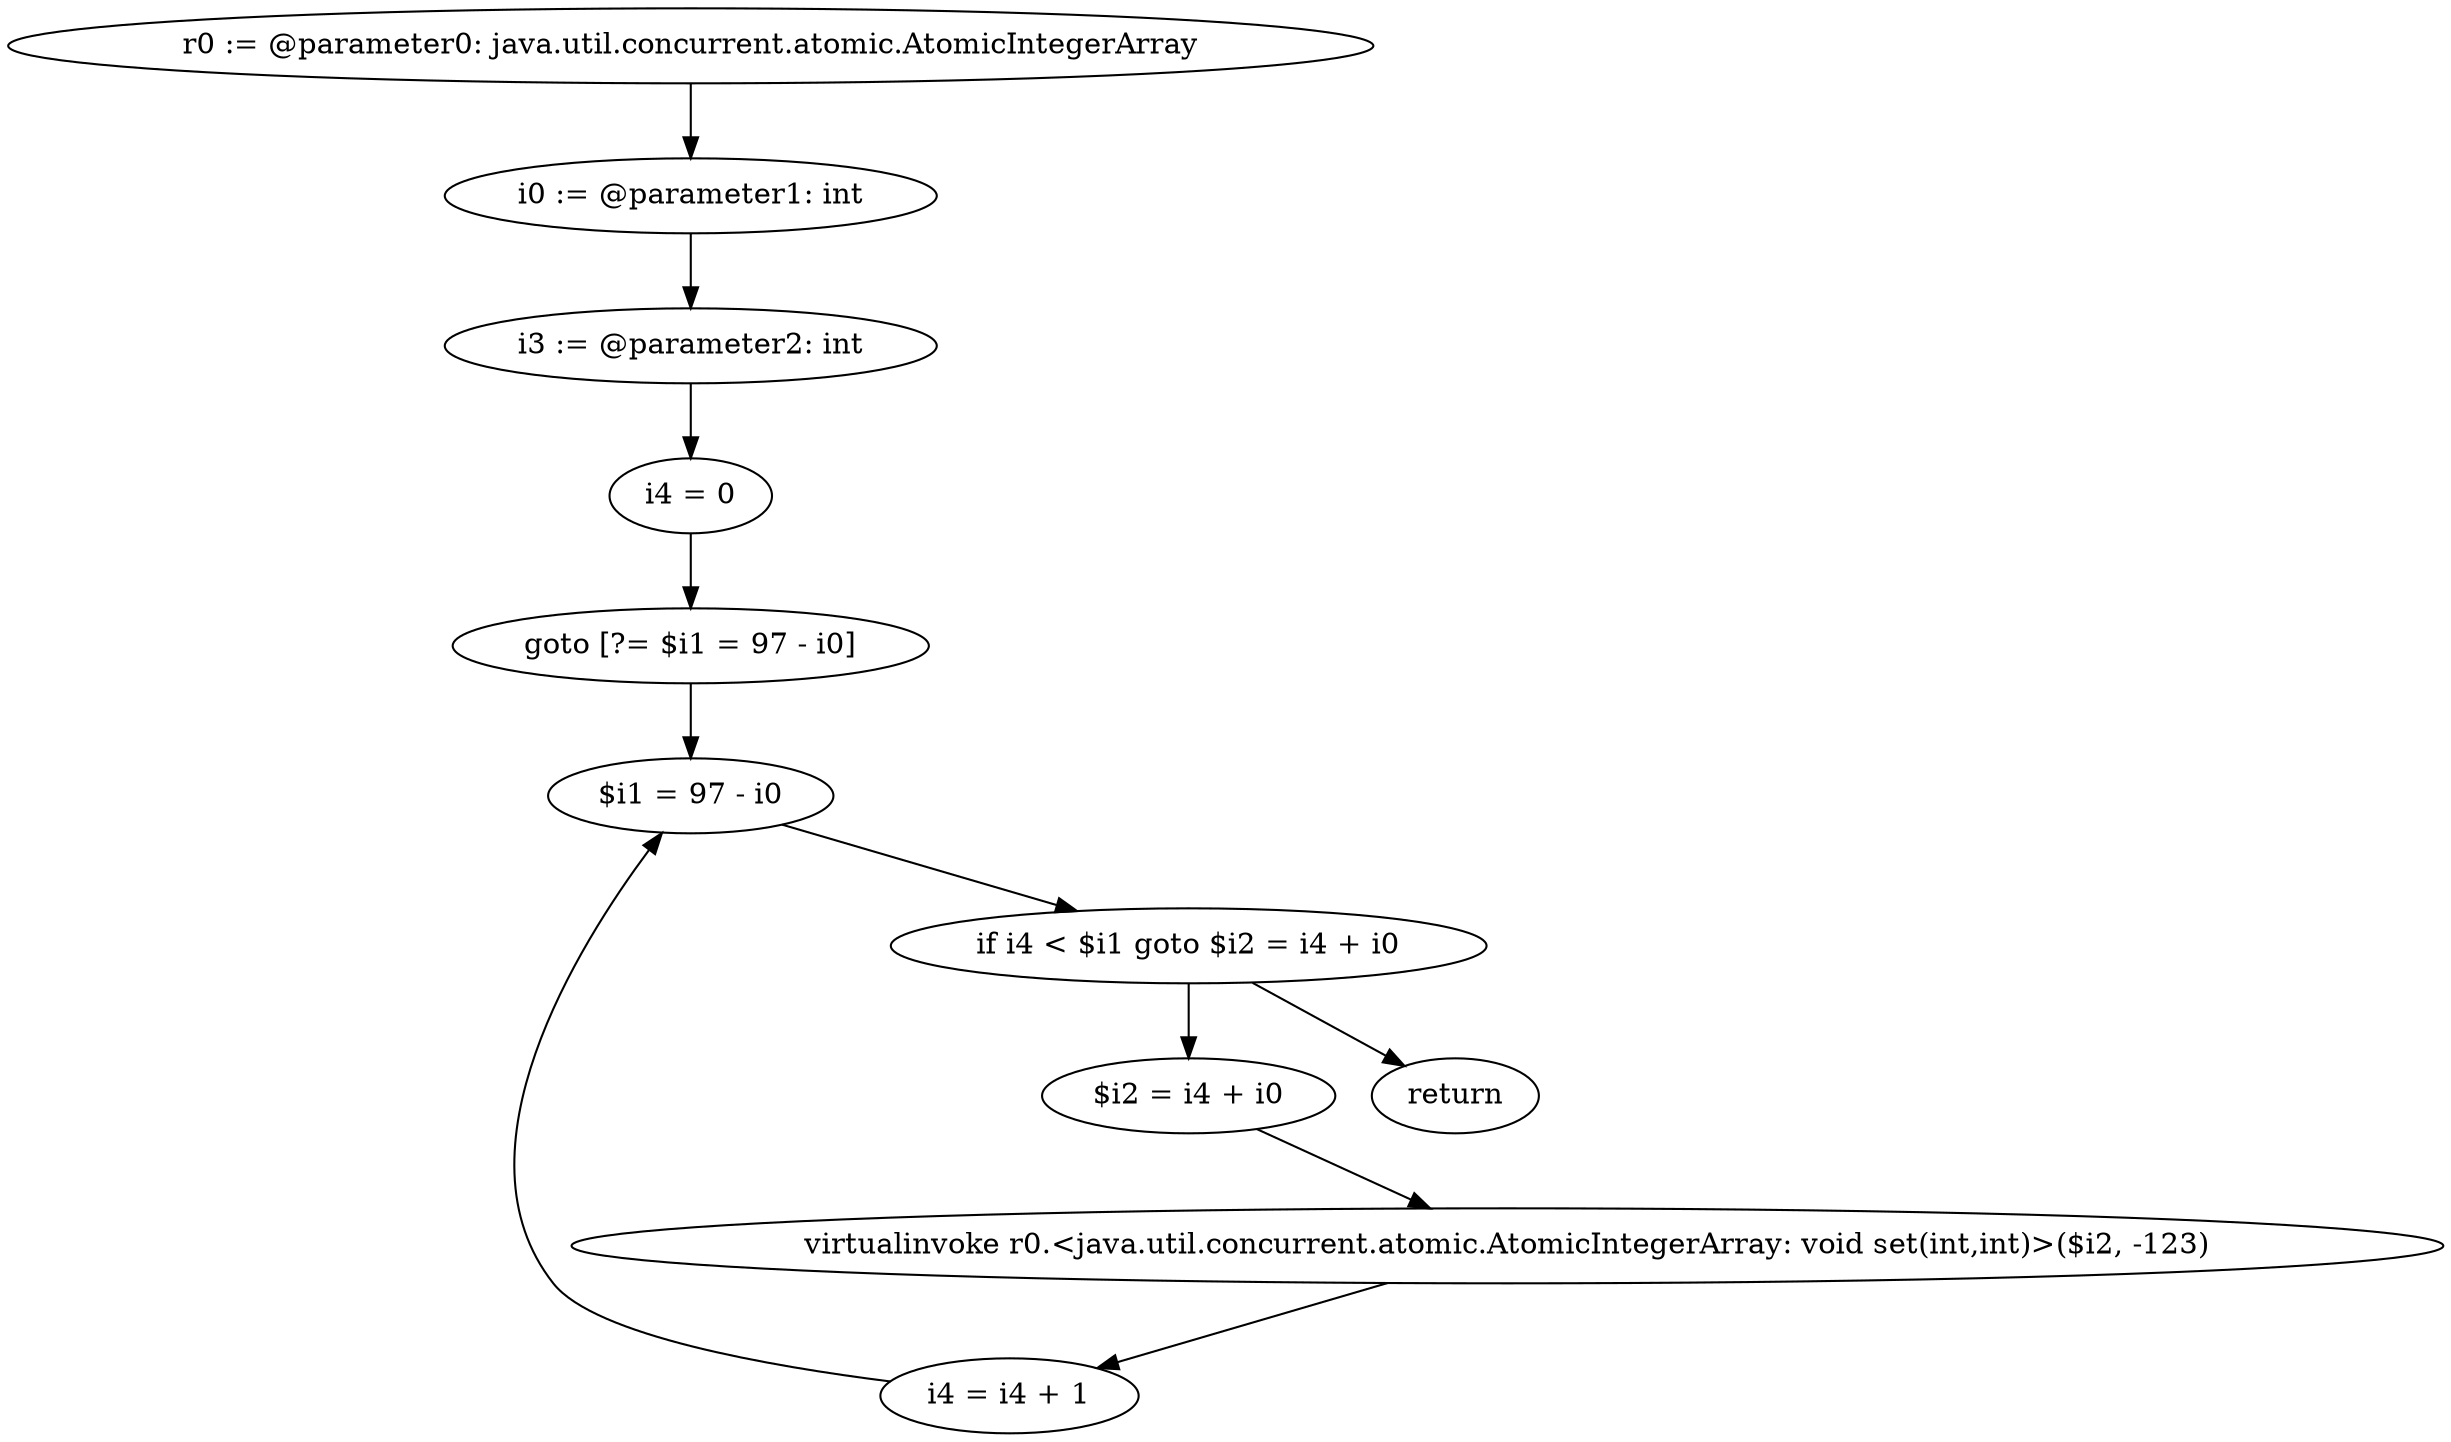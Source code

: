 digraph "unitGraph" {
    "r0 := @parameter0: java.util.concurrent.atomic.AtomicIntegerArray"
    "i0 := @parameter1: int"
    "i3 := @parameter2: int"
    "i4 = 0"
    "goto [?= $i1 = 97 - i0]"
    "$i2 = i4 + i0"
    "virtualinvoke r0.<java.util.concurrent.atomic.AtomicIntegerArray: void set(int,int)>($i2, -123)"
    "i4 = i4 + 1"
    "$i1 = 97 - i0"
    "if i4 < $i1 goto $i2 = i4 + i0"
    "return"
    "r0 := @parameter0: java.util.concurrent.atomic.AtomicIntegerArray"->"i0 := @parameter1: int";
    "i0 := @parameter1: int"->"i3 := @parameter2: int";
    "i3 := @parameter2: int"->"i4 = 0";
    "i4 = 0"->"goto [?= $i1 = 97 - i0]";
    "goto [?= $i1 = 97 - i0]"->"$i1 = 97 - i0";
    "$i2 = i4 + i0"->"virtualinvoke r0.<java.util.concurrent.atomic.AtomicIntegerArray: void set(int,int)>($i2, -123)";
    "virtualinvoke r0.<java.util.concurrent.atomic.AtomicIntegerArray: void set(int,int)>($i2, -123)"->"i4 = i4 + 1";
    "i4 = i4 + 1"->"$i1 = 97 - i0";
    "$i1 = 97 - i0"->"if i4 < $i1 goto $i2 = i4 + i0";
    "if i4 < $i1 goto $i2 = i4 + i0"->"return";
    "if i4 < $i1 goto $i2 = i4 + i0"->"$i2 = i4 + i0";
}
